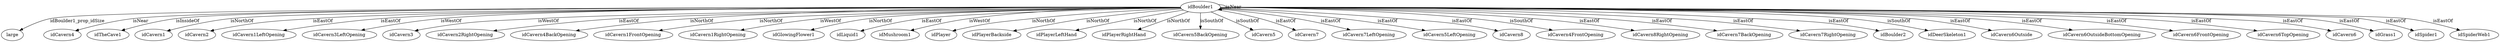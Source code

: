 digraph  {
idBoulder1 [node_type=entity_node];
large [node_type=property_node];
idCavern4 [node_type=entity_node];
idTheCave1 [node_type=entity_node];
idCavern1 [node_type=entity_node];
idCavern2 [node_type=entity_node];
idCavern1LeftOpening [node_type=entity_node];
idCavern3LeftOpening [node_type=entity_node];
idCavern3 [node_type=entity_node];
idCavern2RightOpening [node_type=entity_node];
idCavern4BackOpening [node_type=entity_node];
idCavern1FrontOpening [node_type=entity_node];
idCavern1RightOpening [node_type=entity_node];
idGlowingFlower1 [node_type=entity_node];
idLiquid1 [node_type=entity_node];
idMushroom1 [node_type=entity_node];
idPlayer [node_type=entity_node];
idPlayerBackside [node_type=entity_node];
idPlayerLeftHand [node_type=entity_node];
idPlayerRightHand [node_type=entity_node];
idCavern5BackOpening [node_type=entity_node];
idCavern5 [node_type=entity_node];
idCavern7 [node_type=entity_node];
idCavern7LeftOpening [node_type=entity_node];
idCavern5LeftOpening [node_type=entity_node];
idCavern8 [node_type=entity_node];
idCavern4FrontOpening [node_type=entity_node];
idCavern8RightOpening [node_type=entity_node];
idCavern7BackOpening [node_type=entity_node];
idCavern7RightOpening [node_type=entity_node];
idBoulder2 [node_type=entity_node];
idDeerSkeleton1 [node_type=entity_node];
idCavern6Outside [node_type=entity_node];
idCavern6OutsideBottomOpening [node_type=entity_node];
idCavern6FrontOpening [node_type=entity_node];
idCavern6TopOpening [node_type=entity_node];
idCavern6 [node_type=entity_node];
idGrass1 [node_type=entity_node];
idSpider1 [node_type=entity_node];
idSpiderWeb1 [node_type=entity_node];
idBoulder1 -> large  [edge_type=property, label=idBoulder1_prop_idSize];
idBoulder1 -> idCavern4  [edge_type=relationship, label=isNear];
idBoulder1 -> idTheCave1  [edge_type=relationship, label=isInsideOf];
idBoulder1 -> idBoulder1  [edge_type=relationship, label=isNear];
idBoulder1 -> idCavern1  [edge_type=relationship, label=isNorthOf];
idBoulder1 -> idCavern2  [edge_type=relationship, label=isEastOf];
idBoulder1 -> idCavern1LeftOpening  [edge_type=relationship, label=isEastOf];
idBoulder1 -> idCavern3LeftOpening  [edge_type=relationship, label=isWestOf];
idBoulder1 -> idCavern3  [edge_type=relationship, label=isWestOf];
idBoulder1 -> idCavern2RightOpening  [edge_type=relationship, label=isEastOf];
idBoulder1 -> idCavern4BackOpening  [edge_type=relationship, label=isNorthOf];
idBoulder1 -> idCavern1FrontOpening  [edge_type=relationship, label=isNorthOf];
idBoulder1 -> idCavern1RightOpening  [edge_type=relationship, label=isWestOf];
idBoulder1 -> idGlowingFlower1  [edge_type=relationship, label=isNorthOf];
idBoulder1 -> idLiquid1  [edge_type=relationship, label=isEastOf];
idBoulder1 -> idMushroom1  [edge_type=relationship, label=isWestOf];
idBoulder1 -> idPlayer  [edge_type=relationship, label=isNorthOf];
idBoulder1 -> idPlayerBackside  [edge_type=relationship, label=isNorthOf];
idBoulder1 -> idPlayerLeftHand  [edge_type=relationship, label=isNorthOf];
idBoulder1 -> idPlayerRightHand  [edge_type=relationship, label=isNorthOf];
idBoulder1 -> idCavern5BackOpening  [edge_type=relationship, label=isSouthOf];
idBoulder1 -> idCavern5  [edge_type=relationship, label=isSouthOf];
idBoulder1 -> idCavern7  [edge_type=relationship, label=isEastOf];
idBoulder1 -> idCavern7LeftOpening  [edge_type=relationship, label=isEastOf];
idBoulder1 -> idCavern5LeftOpening  [edge_type=relationship, label=isEastOf];
idBoulder1 -> idCavern8  [edge_type=relationship, label=isEastOf];
idBoulder1 -> idCavern4FrontOpening  [edge_type=relationship, label=isSouthOf];
idBoulder1 -> idCavern8RightOpening  [edge_type=relationship, label=isEastOf];
idBoulder1 -> idCavern7BackOpening  [edge_type=relationship, label=isEastOf];
idBoulder1 -> idCavern7RightOpening  [edge_type=relationship, label=isEastOf];
idBoulder1 -> idBoulder2  [edge_type=relationship, label=isEastOf];
idBoulder1 -> idDeerSkeleton1  [edge_type=relationship, label=isSouthOf];
idBoulder1 -> idCavern6Outside  [edge_type=relationship, label=isEastOf];
idBoulder1 -> idCavern6OutsideBottomOpening  [edge_type=relationship, label=isEastOf];
idBoulder1 -> idCavern6FrontOpening  [edge_type=relationship, label=isEastOf];
idBoulder1 -> idCavern6TopOpening  [edge_type=relationship, label=isEastOf];
idBoulder1 -> idCavern6  [edge_type=relationship, label=isEastOf];
idBoulder1 -> idGrass1  [edge_type=relationship, label=isEastOf];
idBoulder1 -> idSpider1  [edge_type=relationship, label=isEastOf];
idBoulder1 -> idSpiderWeb1  [edge_type=relationship, label=isEastOf];
}
